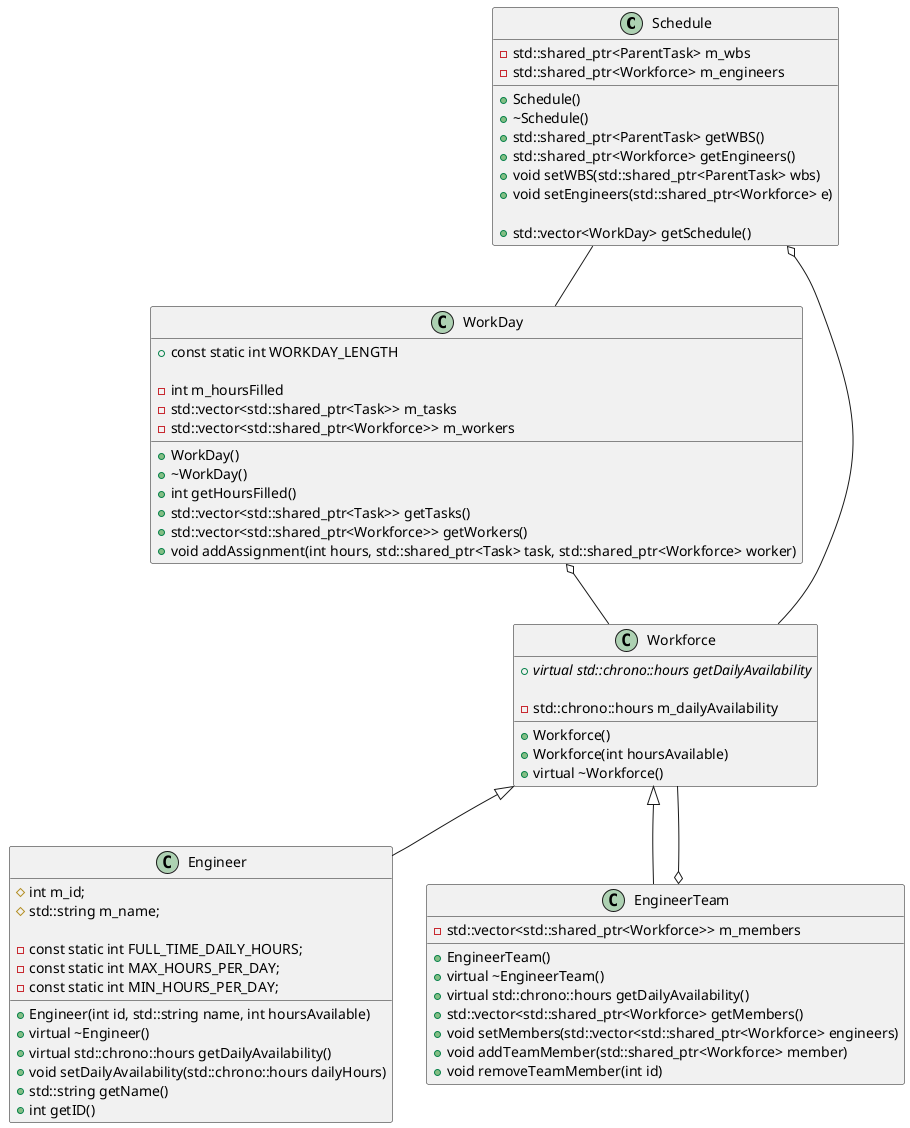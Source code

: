@startuml

class Schedule {
    + Schedule()
    + ~Schedule()
    + std::shared_ptr<ParentTask> getWBS()
    + std::shared_ptr<Workforce> getEngineers()
    + void setWBS(std::shared_ptr<ParentTask> wbs) 
    + void setEngineers(std::shared_ptr<Workforce> e) 

    + std::vector<WorkDay> getSchedule()

    - std::shared_ptr<ParentTask> m_wbs
    - std::shared_ptr<Workforce> m_engineers
}
Schedule -- WorkDay
Schedule o-- Workforce

class WorkDay {
    + WorkDay()
    + ~WorkDay()
    + const static int WORKDAY_LENGTH
    + int getHoursFilled() 
    + std::vector<std::shared_ptr<Task>> getTasks()
    + std::vector<std::shared_ptr<Workforce>> getWorkers()
    + void addAssignment(int hours, std::shared_ptr<Task> task, std::shared_ptr<Workforce> worker)

    - int m_hoursFilled
    - std::vector<std::shared_ptr<Task>> m_tasks
    - std::vector<std::shared_ptr<Workforce>> m_workers
}
WorkDay o-- Workforce

class Workforce {
    + Workforce()
    + Workforce(int hoursAvailable)
    + virtual ~Workforce()
    + {abstract} virtual std::chrono::hours getDailyAvailability

    - std::chrono::hours m_dailyAvailability
}
Workforce <|-- Engineer
Workforce <|-- EngineerTeam

class Engineer {
    + Engineer(int id, std::string name, int hoursAvailable)
    + virtual ~Engineer()
    + virtual std::chrono::hours getDailyAvailability()
    + void setDailyAvailability(std::chrono::hours dailyHours)
    + std::string getName()
    + int getID()

    # int m_id;
    # std::string m_name;

    - const static int FULL_TIME_DAILY_HOURS;
    - const static int MAX_HOURS_PER_DAY;
    - const static int MIN_HOURS_PER_DAY;
}

class EngineerTeam {
    + EngineerTeam()
    + virtual ~EngineerTeam()
    + virtual std::chrono::hours getDailyAvailability()
    + std::vector<std::shared_ptr<Workforce> getMembers()
    + void setMembers(std::vector<std::shared_ptr<Workforce> engineers)
    + void addTeamMember(std::shared_ptr<Workforce> member)
    + void removeTeamMember(int id)

    - std::vector<std::shared_ptr<Workforce>> m_members
}
EngineerTeam o-- Workforce

@enduml
